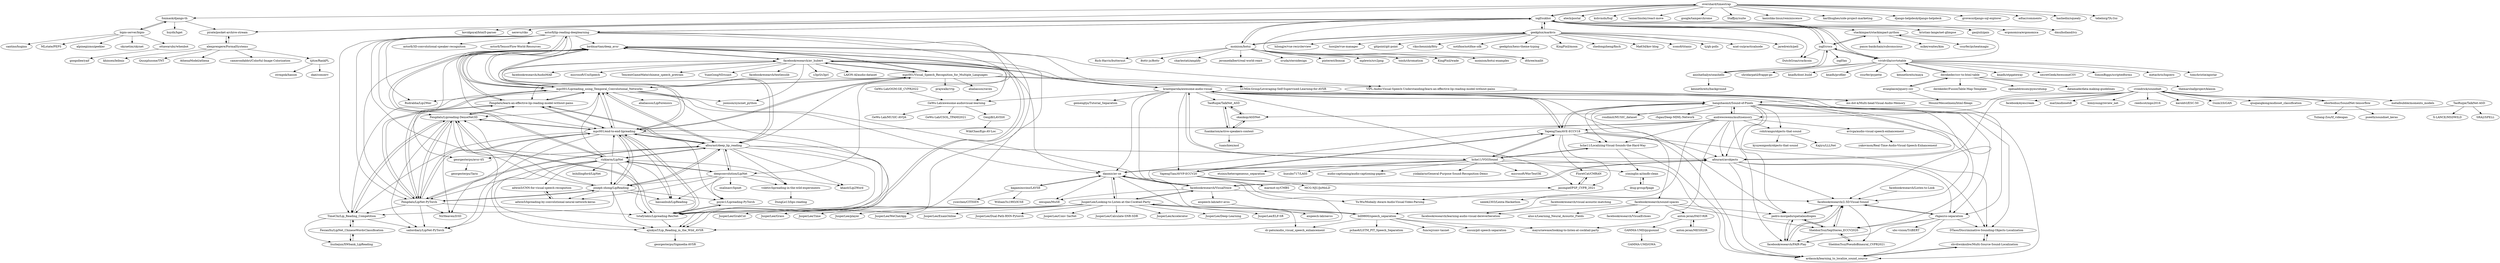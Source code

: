 digraph G {
"foxmask/django-th" -> "bipio-server/bipio"
"foxmask/django-th" -> "pirate/pocket-archive-stream"
"foxmask/django-th" -> "huydx/hget" ["e"=1]
"pedro-morgado/spatialaudiogen" -> "facebookresearch/2.5D-Visual-Sound"
"pedro-morgado/spatialaudiogen" -> "SheldonTsui/SepStereo_ECCV2020"
"pedro-morgado/spatialaudiogen" -> "facebookresearch/FAIR-Play"
"cvondrick/soundnet" -> "eborboihuc/SoundNet-tensorflow"
"cvondrick/soundnet" -> "reedscot/nips2016" ["e"=1]
"cvondrick/soundnet" -> "karoldvl/ESC-50" ["e"=1]
"cvondrick/soundnet" -> "hangzhaomit/Sound-of-Pixels"
"cvondrick/soundnet" -> "Guim3/IcGAN" ["e"=1]
"cvondrick/soundnet" -> "qiuqiangkong/audioset_classification" ["e"=1]
"cvondrick/soundnet" -> "andrewowens/multisensory"
"cvondrick/soundnet" -> "afourast/avobjects"
"cvondrick/soundnet" -> "metalbubble/moments_models" ["e"=1]
"cvondrick/soundnet" -> "facebook/eyescream" ["e"=1]
"cvondrick/soundnet" -> "marl/audiosetdl" ["e"=1]
"cvondrick/soundnet" -> "kimiyoung/review_net" ["e"=1]
"facebookresearch/av_hubert" -> "mpc001/Visual_Speech_Recognition_for_Multiple_Languages"
"facebookresearch/av_hubert" -> "lordmartian/deep_avsr"
"facebookresearch/av_hubert" -> "mpc001/Lipreading_using_Temporal_Convolutional_Networks"
"facebookresearch/av_hubert" -> "facebookresearch/AudioMAE" ["e"=1]
"facebookresearch/av_hubert" -> "microsoft/UniSpeech" ["e"=1]
"facebookresearch/av_hubert" -> "TencentGameMate/chinese_speech_pretrain" ["e"=1]
"facebookresearch/av_hubert" -> "LUMIA-Group/Leveraging-Self-Supervised-Learning-for-AVSR"
"facebookresearch/av_hubert" -> "YuanGongND/ssast" ["e"=1]
"facebookresearch/av_hubert" -> "facebookresearch/textlesslib" ["e"=1]
"facebookresearch/av_hubert" -> "krantiparida/awesome-audio-visual"
"facebookresearch/av_hubert" -> "danmic/av-se"
"facebookresearch/av_hubert" -> "s3prl/s3prl" ["e"=1]
"facebookresearch/av_hubert" -> "LAION-AI/audio-dataset" ["e"=1]
"facebookresearch/av_hubert" -> "GeWu-Lab/awesome-audiovisual-learning"
"facebookresearch/av_hubert" -> "joonson/syncnet_python" ["e"=1]
"rizkiarm/LipNet" -> "deepconvolution/LipNet"
"rizkiarm/LipNet" -> "astorfi/lip-reading-deeplearning"
"rizkiarm/LipNet" -> "mpc001/end-to-end-lipreading"
"rizkiarm/LipNet" -> "afourast/deep_lip_reading"
"rizkiarm/LipNet" -> "Fengdalu/LipNet-PyTorch"
"rizkiarm/LipNet" -> "bshillingford/LipNet"
"rizkiarm/LipNet" -> "sailordiary/LipNet-PyTorch"
"rizkiarm/LipNet" -> "tstafylakis/Lipreading-ResNet"
"rizkiarm/LipNet" -> "mpc001/Lipreading_using_Temporal_Convolutional_Networks"
"rizkiarm/LipNet" -> "joseph-zhong/LipReading"
"rizkiarm/LipNet" -> "hassanhub/LipReading"
"rizkiarm/LipNet" -> "Fengdalu/Lipreading-DenseNet3D"
"rizkiarm/LipNet" -> "ajinkyaT/Lip_Reading_in_the_Wild_AVSR"
"rizkiarm/LipNet" -> "voletiv/lipreading-in-the-wild-experiments"
"rizkiarm/LipNet" -> "adwin5/CNN-for-visual-speech-recognition"
"bipio-server/bipio" -> "alpinegizmo/geekier"
"bipio-server/bipio" -> "foxmask/django-th"
"bipio-server/bipio" -> "skynetim/skynet" ["e"=1]
"bipio-server/bipio" -> "ottawaruby/whenbot"
"bipio-server/bipio" -> "cantino/huginn" ["e"=1]
"bipio-server/bipio" -> "MLstate/PEPS" ["e"=1]
"geekplux/markvis" -> "moinism/botui"
"geekplux/markvis" -> "iogf/sukhoi"
"geekplux/markvis" -> "icons8/titanic" ["e"=1]
"geekplux/markvis" -> "tj/gh-polls"
"geekplux/markvis" -> "azat-co/practicalnode" ["e"=1]
"geekplux/markvis" -> "jaredreich/pell" ["e"=1]
"geekplux/markvis" -> "hilongjw/vue-recyclerview" ["e"=1]
"geekplux/markvis" -> "luosijie/vue-manager" ["e"=1]
"geekplux/markvis" -> "gitpoint/git-point" ["e"=1]
"geekplux/markvis" -> "rikschennink/fitty" ["e"=1]
"geekplux/markvis" -> "notifme/notifme-sdk" ["e"=1]
"geekplux/markvis" -> "geekplux/hexo-theme-typing" ["e"=1]
"geekplux/markvis" -> "KingPixil/moon" ["e"=1]
"geekplux/markvis" -> "zhedongzheng/finch" ["e"=1]
"geekplux/markvis" -> "Ma63d/kov-blog" ["e"=1]
"moinism/botui" -> "geekplux/markvis"
"moinism/botui" -> "iogf/sukhoi"
"moinism/botui" -> "moinism/botui-examples"
"moinism/botui" -> "Rich-Harris/butternut" ["e"=1]
"moinism/botui" -> "Bottr-js/Bottr" ["e"=1]
"moinism/botui" -> "dthree/mailit" ["e"=1]
"moinism/botui" -> "charlestati/amplify" ["e"=1]
"moinism/botui" -> "jeromedalbert/real-world-react" ["e"=1]
"moinism/botui" -> "sruda/steroidesign" ["e"=1]
"moinism/botui" -> "pinterest/bonsai" ["e"=1]
"moinism/botui" -> "mplewis/src2png" ["e"=1]
"moinism/botui" -> "toish/chromatism" ["e"=1]
"moinism/botui" -> "KingPixil/wade" ["e"=1]
"stackimpact/stackimpact-python" -> "iogf/crocs"
"stackimpact/stackimpact-python" -> "paxos-bankchain/subconscious"
"stackimpact/stackimpact-python" -> "mikeywaites/kim"
"stackimpact/stackimpact-python" -> "csurfer/pyheatmagic" ["e"=1]
"iogf/sukhoi" -> "astorfi/lip-reading-deeplearning"
"iogf/sukhoi" -> "iogf/crocs"
"iogf/sukhoi" -> "moinism/botui"
"iogf/sukhoi" -> "geekplux/markvis"
"iogf/sukhoi" -> "kristian-lange/net-glimpse"
"iogf/sukhoi" -> "DutchGraa/crackcoin" ["e"=1]
"iogf/sukhoi" -> "gaojiuli/gain" ["e"=1]
"iogf/sukhoi" -> "ergonomica/ergonomica" ["e"=1]
"iogf/sukhoi" -> "stackimpact/stackimpact-python"
"iogf/sukhoi" -> "dmulholland/ivy" ["e"=1]
"iogf/sukhoi" -> "vividvilla/csvtotable"
"iogf/sukhoi" -> "kovidgoyal/html5-parser" ["e"=1]
"iogf/sukhoi" -> "overshard/timestrap"
"iogf/sukhoi" -> "dthree/mailit" ["e"=1]
"iogf/sukhoi" -> "nerevu/riko" ["e"=1]
"alexprengere/FormalSystems" -> "tjitze/RankPL"
"alexprengere/FormalSystems" -> "khinsen/leibniz"
"alexprengere/FormalSystems" -> "Quuxplusone/TNT"
"alexprengere/FormalSystems" -> "pirate/pocket-archive-stream"
"alexprengere/FormalSystems" -> "AthenaModel/athena"
"alexprengere/FormalSystems" -> "cameronfabbri/Colorful-Image-Colorization" ["e"=1]
"vividvilla/csvtotable" -> "iogf/crocs"
"vividvilla/csvtotable" -> "derekeder/csv-to-html-table"
"vividvilla/csvtotable" -> "knadh/otpgateway" ["e"=1]
"vividvilla/csvtotable" -> "iogf/sukhoi"
"vividvilla/csvtotable" -> "secretGeek/AwesomeCSV" ["e"=1]
"vividvilla/csvtotable" -> "SimonBiggs/scriptedforms" ["e"=1]
"vividvilla/csvtotable" -> "metachris/logzero" ["e"=1]
"vividvilla/csvtotable" -> "anishathalye/seashells"
"vividvilla/csvtotable" -> "tomchristie/apistar" ["e"=1]
"vividvilla/csvtotable" -> "stackimpact/stackimpact-python"
"vividvilla/csvtotable" -> "shridarpatil/frappe-go" ["e"=1]
"vividvilla/csvtotable" -> "knadh/dont.build" ["e"=1]
"vividvilla/csvtotable" -> "knadh/profiler"
"vividvilla/csvtotable" -> "csurfer/pypette" ["e"=1]
"vividvilla/csvtotable" -> "kennethreitz/maya" ["e"=1]
"anishathalye/seashells" -> "iogf/crocs"
"anishathalye/seashells" -> "kennethreitz/background" ["e"=1]
"astorfi/lip-reading-deeplearning" -> "iogf/sukhoi"
"astorfi/lip-reading-deeplearning" -> "rizkiarm/LipNet"
"astorfi/lip-reading-deeplearning" -> "afourast/deep_lip_reading"
"astorfi/lip-reading-deeplearning" -> "mpc001/end-to-end-lipreading"
"astorfi/lip-reading-deeplearning" -> "mpc001/Lipreading_using_Temporal_Convolutional_Networks"
"astorfi/lip-reading-deeplearning" -> "joseph-zhong/LipReading"
"astorfi/lip-reading-deeplearning" -> "Fengdalu/Lipreading-DenseNet3D"
"astorfi/lip-reading-deeplearning" -> "astorfi/3D-convolutional-speaker-recognition" ["e"=1]
"astorfi/lip-reading-deeplearning" -> "Fengdalu/LipNet-PyTorch"
"astorfi/lip-reading-deeplearning" -> "deepconvolution/LipNet"
"astorfi/lip-reading-deeplearning" -> "tstafylakis/Lipreading-ResNet"
"astorfi/lip-reading-deeplearning" -> "TimeChi/Lip_Reading_Competition"
"astorfi/lip-reading-deeplearning" -> "lordmartian/deep_avsr"
"astorfi/lip-reading-deeplearning" -> "Rudrabha/Lip2Wav" ["e"=1]
"astorfi/lip-reading-deeplearning" -> "astorfi/TensorFlow-World-Resources" ["e"=1]
"hangzhaomit/Sound-of-Pixels" -> "roudimit/MUSIC_dataset"
"hangzhaomit/Sound-of-Pixels" -> "rhgao/co-separation"
"hangzhaomit/Sound-of-Pixels" -> "andrewowens/multisensory"
"hangzhaomit/Sound-of-Pixels" -> "YapengTian/AVE-ECCV18"
"hangzhaomit/Sound-of-Pixels" -> "rohitrango/objects-that-sound"
"hangzhaomit/Sound-of-Pixels" -> "afourast/avobjects"
"hangzhaomit/Sound-of-Pixels" -> "krantiparida/awesome-audio-visual"
"hangzhaomit/Sound-of-Pixels" -> "facebookresearch/2.5D-Visual-Sound"
"hangzhaomit/Sound-of-Pixels" -> "pedro-morgado/spatialaudiogen"
"hangzhaomit/Sound-of-Pixels" -> "SheldonTsui/SepStereo_ECCV2020"
"hangzhaomit/Sound-of-Pixels" -> "rhgao/Deep-MIML-Network"
"hangzhaomit/Sound-of-Pixels" -> "DTaoo/Discriminative-Sounding-Objects-Localization"
"hangzhaomit/Sound-of-Pixels" -> "facebookresearch/sound-spaces"
"hangzhaomit/Sound-of-Pixels" -> "ardasnck/learning_to_localize_sound_source"
"hangzhaomit/Sound-of-Pixels" -> "hche11/Localizing-Visual-Sounds-the-Hard-Way"
"overshard/timestrap" -> "atech/postal" ["e"=1]
"overshard/timestrap" -> "kshvmdn/fsql" ["e"=1]
"overshard/timestrap" -> "iogf/sukhoi"
"overshard/timestrap" -> "pirate/pocket-archive-stream"
"overshard/timestrap" -> "tannerlinsley/react-move" ["e"=1]
"overshard/timestrap" -> "google/tamperchrome" ["e"=1]
"overshard/timestrap" -> "Staffjoy/suite" ["e"=1]
"overshard/timestrap" -> "kanishka-linux/reminiscence" ["e"=1]
"overshard/timestrap" -> "karllhughes/side-project-marketing" ["e"=1]
"overshard/timestrap" -> "django-helpdesk/django-helpdesk" ["e"=1]
"overshard/timestrap" -> "groveco/django-sql-explorer" ["e"=1]
"overshard/timestrap" -> "foxmask/django-th"
"overshard/timestrap" -> "adtac/commento" ["e"=1]
"overshard/timestrap" -> "hashedin/squealy" ["e"=1]
"overshard/timestrap" -> "tebelorg/TA.Gui" ["e"=1]
"krantiparida/awesome-audio-visual" -> "YapengTian/AVE-ECCV18"
"krantiparida/awesome-audio-visual" -> "afourast/avobjects"
"krantiparida/awesome-audio-visual" -> "danmic/av-se"
"krantiparida/awesome-audio-visual" -> "hche11/VGGSound"
"krantiparida/awesome-audio-visual" -> "GeWu-Lab/awesome-audiovisual-learning"
"krantiparida/awesome-audio-visual" -> "YapengTian/AVVP-ECCV20"
"krantiparida/awesome-audio-visual" -> "facebookresearch/2.5D-Visual-Sound"
"krantiparida/awesome-audio-visual" -> "hangzhaomit/Sound-of-Pixels"
"krantiparida/awesome-audio-visual" -> "pedro-morgado/spatialaudiogen"
"krantiparida/awesome-audio-visual" -> "rhgao/co-separation"
"krantiparida/awesome-audio-visual" -> "facebookresearch/av_hubert"
"krantiparida/awesome-audio-visual" -> "gemengtju/Tutorial_Separation" ["e"=1]
"krantiparida/awesome-audio-visual" -> "jasongief/PSP_CVPR_2021"
"krantiparida/awesome-audio-visual" -> "facebookresearch/VisualVoice"
"krantiparida/awesome-audio-visual" -> "TaoRuijie/TalkNet_ASD"
"facebookresearch/Listen-to-Look" -> "facebookresearch/2.5D-Visual-Sound"
"rohitrango/objects-that-sound" -> "kyuyeonpooh/objects-that-sound"
"rohitrango/objects-that-sound" -> "Kajiyu/LLLNet"
"Fengdalu/LipNet-PyTorch" -> "Fengdalu/Lipreading-DenseNet3D"
"Fengdalu/LipNet-PyTorch" -> "sailordiary/LipNet-PyTorch"
"Fengdalu/LipNet-PyTorch" -> "Fengdalu/learn-an-effective-lip-reading-model-without-pains"
"Fengdalu/LipNet-PyTorch" -> "mpc001/end-to-end-lipreading"
"Fengdalu/LipNet-PyTorch" -> "TimeChi/Lip_Reading_Competition"
"Fengdalu/LipNet-PyTorch" -> "joseph-zhong/LipReading"
"Fengdalu/LipNet-PyTorch" -> "tstafylakis/Lipreading-ResNet"
"Fengdalu/LipNet-PyTorch" -> "afourast/deep_lip_reading"
"Fengdalu/LipNet-PyTorch" -> "mpc001/Lipreading_using_Temporal_Convolutional_Networks"
"Fengdalu/LipNet-PyTorch" -> "NirHeaven/D3D"
"Fengdalu/LipNet-PyTorch" -> "lordmartian/deep_avsr"
"TimeChi/Lip_Reading_Competition" -> "liuzhejun/XWbank_LipReading"
"TimeChi/Lip_Reading_Competition" -> "FesianXu/LipNet_ChineseWordsClassification"
"TimeChi/Lip_Reading_Competition" -> "Fengdalu/Lipreading-DenseNet3D"
"TimeChi/Lip_Reading_Competition" -> "sailordiary/LipNet-PyTorch"
"georgesterpu/avsr-tf1" -> "georgesterpu/Taris"
"lordmartian/deep_avsr" -> "georgesterpu/avsr-tf1"
"lordmartian/deep_avsr" -> "afourast/deep_lip_reading"
"lordmartian/deep_avsr" -> "mpc001/end-to-end-lipreading"
"lordmartian/deep_avsr" -> "mpc001/Lipreading_using_Temporal_Convolutional_Networks"
"lordmartian/deep_avsr" -> "Fengdalu/learn-an-effective-lip-reading-model-without-pains"
"lordmartian/deep_avsr" -> "mpc001/Visual_Speech_Recognition_for_Multiple_Languages"
"lordmartian/deep_avsr" -> "LUMIA-Group/Leveraging-Self-Supervised-Learning-for-AVSR"
"lordmartian/deep_avsr" -> "facebookresearch/av_hubert"
"lordmartian/deep_avsr" -> "tstafylakis/Lipreading-ResNet"
"lordmartian/deep_avsr" -> "VIPL-Audio-Visual-Speech-Understanding/learn-an-effective-lip-reading-model-without-pains"
"lordmartian/deep_avsr" -> "ajinkyaT/Lip_Reading_in_the_Wild_AVSR"
"mpc001/Lipreading_using_Temporal_Convolutional_Networks" -> "mpc001/Visual_Speech_Recognition_for_Multiple_Languages"
"mpc001/Lipreading_using_Temporal_Convolutional_Networks" -> "mpc001/end-to-end-lipreading"
"mpc001/Lipreading_using_Temporal_Convolutional_Networks" -> "lordmartian/deep_avsr"
"mpc001/Lipreading_using_Temporal_Convolutional_Networks" -> "Fengdalu/learn-an-effective-lip-reading-model-without-pains"
"mpc001/Lipreading_using_Temporal_Convolutional_Networks" -> "afourast/deep_lip_reading"
"mpc001/Lipreading_using_Temporal_Convolutional_Networks" -> "facebookresearch/av_hubert"
"mpc001/Lipreading_using_Temporal_Convolutional_Networks" -> "facebookresearch/VisualVoice"
"mpc001/Lipreading_using_Temporal_Convolutional_Networks" -> "tstafylakis/Lipreading-ResNet"
"mpc001/Lipreading_using_Temporal_Convolutional_Networks" -> "joonson/syncnet_python" ["e"=1]
"mpc001/Lipreading_using_Temporal_Convolutional_Networks" -> "ahaliassos/LipForensics" ["e"=1]
"mpc001/Lipreading_using_Temporal_Convolutional_Networks" -> "Fengdalu/LipNet-PyTorch"
"mpc001/Lipreading_using_Temporal_Convolutional_Networks" -> "Fengdalu/Lipreading-DenseNet3D"
"mpc001/Lipreading_using_Temporal_Convolutional_Networks" -> "Rudrabha/Lip2Wav" ["e"=1]
"mpc001/Lipreading_using_Temporal_Convolutional_Networks" -> "danmic/av-se"
"mpc001/Lipreading_using_Temporal_Convolutional_Networks" -> "TimeChi/Lip_Reading_Competition"
"evanplaice/jquery-csv" -> "MounirMesselmeni/html-fileapi"
"evanplaice/jquery-csv" -> "derekeder/csv-to-html-table"
"tstafylakis/Lipreading-ResNet" -> "mpc001/end-to-end-lipreading"
"tstafylakis/Lipreading-ResNet" -> "psyec1/Lipreading-PyTorch"
"tstafylakis/Lipreading-ResNet" -> "Fengdalu/Lipreading-DenseNet3D"
"tstafylakis/Lipreading-ResNet" -> "ajinkyaT/Lip_Reading_in_the_Wild_AVSR"
"tstafylakis/Lipreading-ResNet" -> "lordmartian/deep_avsr"
"TaoRuijie/TalkNet-ASD" -> "SRA2/SPELL"
"TaoRuijie/TalkNet-ASD" -> "okankop/ASDNet"
"TaoRuijie/TalkNet-ASD" -> "X-LANCE/MSDWILD"
"andrewowens/multisensory" -> "avivga/audio-visual-speech-enhancement"
"andrewowens/multisensory" -> "afourast/avobjects"
"andrewowens/multisensory" -> "hangzhaomit/Sound-of-Pixels"
"andrewowens/multisensory" -> "rohitrango/objects-that-sound"
"andrewowens/multisensory" -> "YapengTian/AVE-ECCV18"
"andrewowens/multisensory" -> "hche11/Localizing-Visual-Sounds-the-Hard-Way"
"andrewowens/multisensory" -> "bill9800/speech_separation"
"andrewowens/multisensory" -> "ajinkyaT/Lip_Reading_in_the_Wild_AVSR"
"andrewowens/multisensory" -> "facebookresearch/FAIR-Play"
"andrewowens/multisensory" -> "mpc001/end-to-end-lipreading"
"andrewowens/multisensory" -> "mayurnewase/looking-to-listen-at-cocktail-party"
"rhgao/co-separation" -> "facebookresearch/2.5D-Visual-Sound"
"rhgao/co-separation" -> "ubc-vision/TriBERT"
"rhgao/co-separation" -> "facebookresearch/FAIR-Play"
"rhgao/co-separation" -> "DTaoo/Discriminative-Sounding-Objects-Localization"
"rhgao/co-separation" -> "ardasnck/learning_to_localize_sound_source"
"rhgao/co-separation" -> "SheldonTsui/SepStereo_ECCV2020"
"derekeder/csv-to-html-table" -> "vividvilla/csvtotable"
"derekeder/csv-to-html-table" -> "derekeder/FusionTable-Map-Template" ["e"=1]
"derekeder/csv-to-html-table" -> "openaddresses/pyesridump" ["e"=1]
"derekeder/csv-to-html-table" -> "evanplaice/jquery-csv"
"derekeder/csv-to-html-table" -> "datamade/data-making-guidelines" ["e"=1]
"derekeder/csv-to-html-table" -> "themarshallproject/klaxon" ["e"=1]
"mpc001/Visual_Speech_Recognition_for_Multiple_Languages" -> "mpc001/Lipreading_using_Temporal_Convolutional_Networks"
"mpc001/Visual_Speech_Recognition_for_Multiple_Languages" -> "LUMIA-Group/Leveraging-Self-Supervised-Learning-for-AVSR"
"mpc001/Visual_Speech_Recognition_for_Multiple_Languages" -> "prajwalkr/vtp"
"mpc001/Visual_Speech_Recognition_for_Multiple_Languages" -> "lordmartian/deep_avsr"
"mpc001/Visual_Speech_Recognition_for_Multiple_Languages" -> "facebookresearch/av_hubert"
"mpc001/Visual_Speech_Recognition_for_Multiple_Languages" -> "VIPL-Audio-Visual-Speech-Understanding/learn-an-effective-lip-reading-model-without-pains"
"mpc001/Visual_Speech_Recognition_for_Multiple_Languages" -> "mpc001/end-to-end-lipreading"
"mpc001/Visual_Speech_Recognition_for_Multiple_Languages" -> "ahaliassos/raven"
"mpc001/Visual_Speech_Recognition_for_Multiple_Languages" -> "Fengdalu/learn-an-effective-lip-reading-model-without-pains"
"hche11/Localizing-Visual-Sounds-the-Hard-Way" -> "yiminglin-ai/imdb-clean"
"hche11/Localizing-Visual-Sounds-the-Hard-Way" -> "ardasnck/learning_to_localize_sound_source"
"hche11/Localizing-Visual-Sounds-the-Hard-Way" -> "hche11/VGGSound"
"facebookresearch/sound-spaces" -> "facebookresearch/VisualEchoes"
"facebookresearch/sound-spaces" -> "aluo-x/Learning_Neural_Acoustic_Fields"
"facebookresearch/sound-spaces" -> "pedro-morgado/spatialaudiogen"
"facebookresearch/sound-spaces" -> "SheldonTsui/SepStereo_ECCV2020"
"facebookresearch/sound-spaces" -> "facebookresearch/learning-audio-visual-dereverberation"
"facebookresearch/sound-spaces" -> "anton-jeran/FAST-RIR"
"avivga/audio-visual-speech-enhancement" -> "yakovmon/Real-Time-Audio-Visual-Speech-Enhancement"
"anton-jeran/FAST-RIR" -> "anton-jeran/MESH2IR"
"anton-jeran/FAST-RIR" -> "GAMMA-UMD/pygsound"
"FesianXu/LipNet_ChineseWordsClassification" -> "liuzhejun/XWbank_LipReading"
"FesianXu/LipNet_ChineseWordsClassification" -> "TimeChi/Lip_Reading_Competition"
"liuzhejun/XWbank_LipReading" -> "FesianXu/LipNet_ChineseWordsClassification"
"facebookresearch/VisualVoice" -> "danmic/av-se"
"facebookresearch/VisualVoice" -> "afourast/avobjects"
"facebookresearch/VisualVoice" -> "facebookresearch/2.5D-Visual-Sound"
"facebookresearch/VisualVoice" -> "aispeech-lab/advr-avss"
"facebookresearch/VisualVoice" -> "zexupan/MuSE"
"facebookresearch/VisualVoice" -> "JusperLee/Looking-to-Listen-at-the-Cocktail-Party"
"JusperLee/Looking-to-Listen-at-the-Cocktail-Party" -> "bill9800/speech_separation"
"JusperLee/Looking-to-Listen-at-the-Cocktail-Party" -> "danmic/av-se"
"JusperLee/Looking-to-Listen-at-the-Cocktail-Party" -> "JusperLee/ExamOnline"
"JusperLee/Looking-to-Listen-at-the-Cocktail-Party" -> "JusperLee/Dual-Path-RNN-Pytorch" ["e"=1]
"JusperLee/Looking-to-Listen-at-the-Cocktail-Party" -> "facebookresearch/VisualVoice"
"JusperLee/Looking-to-Listen-at-the-Cocktail-Party" -> "JusperLee/Conv-TasNet" ["e"=1]
"JusperLee/Looking-to-Listen-at-the-Cocktail-Party" -> "JusperLee/Calculate-SNR-SDR" ["e"=1]
"JusperLee/Looking-to-Listen-at-the-Cocktail-Party" -> "JusperLee/Accelerator"
"JusperLee/Looking-to-Listen-at-the-Cocktail-Party" -> "JusperLee/Deep-Learning"
"JusperLee/Looking-to-Listen-at-the-Cocktail-Party" -> "JusperLee/ELF-SR"
"JusperLee/Looking-to-Listen-at-the-Cocktail-Party" -> "JusperLee/GrabCut"
"JusperLee/Looking-to-Listen-at-the-Cocktail-Party" -> "JusperLee/Grass"
"JusperLee/Looking-to-Listen-at-the-Cocktail-Party" -> "JusperLee/Time"
"JusperLee/Looking-to-Listen-at-the-Cocktail-Party" -> "JusperLee/player"
"JusperLee/Looking-to-Listen-at-the-Cocktail-Party" -> "JusperLee/WeChatApp"
"Fengdalu/Lipreading-DenseNet3D" -> "NirHeaven/D3D"
"Fengdalu/Lipreading-DenseNet3D" -> "mpc001/end-to-end-lipreading"
"Fengdalu/Lipreading-DenseNet3D" -> "Fengdalu/LipNet-PyTorch"
"Fengdalu/Lipreading-DenseNet3D" -> "Fengdalu/learn-an-effective-lip-reading-model-without-pains"
"Fengdalu/Lipreading-DenseNet3D" -> "tstafylakis/Lipreading-ResNet"
"Fengdalu/Lipreading-DenseNet3D" -> "ajinkyaT/Lip_Reading_in_the_Wild_AVSR"
"Fengdalu/Lipreading-DenseNet3D" -> "TimeChi/Lip_Reading_Competition"
"Fengdalu/Lipreading-DenseNet3D" -> "sailordiary/LipNet-PyTorch"
"afourast/avobjects" -> "ardasnck/learning_to_localize_sound_source"
"afourast/avobjects" -> "facebookresearch/VisualVoice"
"afourast/avobjects" -> "rhgao/co-separation"
"afourast/avobjects" -> "DTaoo/Discriminative-Sounding-Objects-Localization"
"afourast/avobjects" -> "facebookresearch/2.5D-Visual-Sound"
"afourast/avobjects" -> "danmic/av-se"
"DTaoo/Discriminative-Sounding-Objects-Localization" -> "shvdiwnkozbw/Multi-Source-Sound-Localization"
"adwin5/CNN-for-visual-speech-recognition" -> "adwin5/lipreading-by-convolutional-neural-network-keras"
"voletiv/lipreading-in-the-wild-experiments" -> "DungLe13/lips-reading"
"GeWu-Lab/OGM-GE_CVPR2022" -> "GeWu-Lab/awesome-audiovisual-learning"
"deepconvolution/LipNet" -> "hassanhub/LipReading"
"deepconvolution/LipNet" -> "rizkiarm/LipNet"
"deepconvolution/LipNet" -> "khazit/Lip2Word"
"deepconvolution/LipNet" -> "joseph-zhong/LipReading"
"deepconvolution/LipNet" -> "adwin5/lipreading-by-convolutional-neural-network-keras"
"deepconvolution/LipNet" -> "afourast/deep_lip_reading"
"deepconvolution/LipNet" -> "psyec1/Lipreading-PyTorch"
"deepconvolution/LipNet" -> "voletiv/lipreading-in-the-wild-experiments"
"deepconvolution/LipNet" -> "osalinasv/lipnet"
"danmic/av-se" -> "facebookresearch/VisualVoice"
"danmic/av-se" -> "kagaminccino/LAVSE"
"danmic/av-se" -> "JusperLee/Looking-to-Listen-at-the-Cocktail-Party"
"danmic/av-se" -> "zexupan/MuSE"
"danmic/av-se" -> "dr-pato/audio_visual_speech_enhancement"
"danmic/av-se" -> "afourast/avobjects"
"mpc001/end-to-end-lipreading" -> "tstafylakis/Lipreading-ResNet"
"mpc001/end-to-end-lipreading" -> "mpc001/Lipreading_using_Temporal_Convolutional_Networks"
"mpc001/end-to-end-lipreading" -> "Fengdalu/Lipreading-DenseNet3D"
"mpc001/end-to-end-lipreading" -> "lordmartian/deep_avsr"
"mpc001/end-to-end-lipreading" -> "psyec1/Lipreading-PyTorch"
"mpc001/end-to-end-lipreading" -> "sailordiary/LipNet-PyTorch"
"mpc001/end-to-end-lipreading" -> "afourast/deep_lip_reading"
"mpc001/end-to-end-lipreading" -> "mpc001/Visual_Speech_Recognition_for_Multiple_Languages"
"mpc001/end-to-end-lipreading" -> "NirHeaven/D3D"
"mpc001/end-to-end-lipreading" -> "Fengdalu/learn-an-effective-lip-reading-model-without-pains"
"mpc001/end-to-end-lipreading" -> "Fengdalu/LipNet-PyTorch"
"mpc001/end-to-end-lipreading" -> "hassanhub/LipReading"
"mpc001/end-to-end-lipreading" -> "ajinkyaT/Lip_Reading_in_the_Wild_AVSR"
"mpc001/end-to-end-lipreading" -> "joseph-zhong/LipReading"
"mpc001/end-to-end-lipreading" -> "TimeChi/Lip_Reading_Competition"
"GAMMA-UMD/pygsound" -> "GAMMA-UMD/GWA"
"hche11/VGGSound" -> "hche11/Localizing-Visual-Sounds-the-Hard-Way"
"hche11/VGGSound" -> "YapengTian/AVE-ECCV18"
"hche11/VGGSound" -> "YapengTian/AVVP-ECCV20"
"hche11/VGGSound" -> "yiminglin-ai/imdb-clean"
"hche11/VGGSound" -> "liuxubo717/LASS" ["e"=1]
"hche11/VGGSound" -> "krantiparida/awesome-audio-visual"
"hche11/VGGSound" -> "audio-captioning/audio-captioning-papers" ["e"=1]
"hche11/VGGSound" -> "yinkalario/General-Purpose-Sound-Recognition-Demo" ["e"=1]
"hche11/VGGSound" -> "ardasnck/learning_to_localize_sound_source"
"hche11/VGGSound" -> "microsoft/WavText5K" ["e"=1]
"hche11/VGGSound" -> "etzinis/heterogeneous_separation"
"yiminglin-ai/imdb-clean" -> "ibug-group/fpage"
"pirate/pocket-archive-stream" -> "alexprengere/FormalSystems"
"adwin5/lipreading-by-convolutional-neural-network-keras" -> "adwin5/CNN-for-visual-speech-recognition"
"eborboihuc/SoundNet-tensorflow" -> "cvondrick/soundnet"
"eborboihuc/SoundNet-tensorflow" -> "pseeth/soundnet_keras"
"eborboihuc/SoundNet-tensorflow" -> "Yuliang-Zou/tf_videogan"
"kagaminccino/LAVSE" -> "danmic/av-se"
"kagaminccino/LAVSE" -> "yuwchen/CITISEN"
"kagaminccino/LAVSE" -> "WilliamYu1993/ICSE" ["e"=1]
"psyec1/Lipreading-PyTorch" -> "tstafylakis/Lipreading-ResNet"
"GeWu-Lab/awesome-audiovisual-learning" -> "GeWu-Lab/CSOL_TPAMI2021"
"GeWu-Lab/awesome-audiovisual-learning" -> "GeWu-Lab/MUSIC-AVQA"
"GeWu-Lab/awesome-audiovisual-learning" -> "GenjiB/LAVISH"
"GenjiB/LAVISH" -> "WikiChao/Ego-AV-Loc"
"LUMIA-Group/Leveraging-Self-Supervised-Learning-for-AVSR" -> "ms-dot-k/Multi-head-Visual-Audio-Memory"
"afourast/deep_lip_reading" -> "lordmartian/deep_avsr"
"afourast/deep_lip_reading" -> "mpc001/Lipreading_using_Temporal_Convolutional_Networks"
"afourast/deep_lip_reading" -> "joseph-zhong/LipReading"
"afourast/deep_lip_reading" -> "mpc001/end-to-end-lipreading"
"afourast/deep_lip_reading" -> "Fengdalu/learn-an-effective-lip-reading-model-without-pains"
"afourast/deep_lip_reading" -> "tstafylakis/Lipreading-ResNet"
"afourast/deep_lip_reading" -> "ajinkyaT/Lip_Reading_in_the_Wild_AVSR"
"afourast/deep_lip_reading" -> "afourast/avobjects"
"afourast/deep_lip_reading" -> "Fengdalu/LipNet-PyTorch"
"afourast/deep_lip_reading" -> "khazit/Lip2Word"
"afourast/deep_lip_reading" -> "voletiv/lipreading-in-the-wild-experiments"
"afourast/deep_lip_reading" -> "deepconvolution/LipNet"
"afourast/deep_lip_reading" -> "georgesterpu/avsr-tf1"
"afourast/deep_lip_reading" -> "rizkiarm/LipNet"
"joseph-zhong/LipReading" -> "adwin5/lipreading-by-convolutional-neural-network-keras"
"joseph-zhong/LipReading" -> "afourast/deep_lip_reading"
"joseph-zhong/LipReading" -> "hassanhub/LipReading"
"joseph-zhong/LipReading" -> "TimeChi/Lip_Reading_Competition"
"joseph-zhong/LipReading" -> "psyec1/Lipreading-PyTorch"
"joseph-zhong/LipReading" -> "Fengdalu/Lipreading-DenseNet3D"
"joseph-zhong/LipReading" -> "Fengdalu/LipNet-PyTorch"
"joseph-zhong/LipReading" -> "ajinkyaT/Lip_Reading_in_the_Wild_AVSR"
"joseph-zhong/LipReading" -> "mpc001/end-to-end-lipreading"
"anton-jeran/MESH2IR" -> "anton-jeran/FAST-RIR"
"SheldonTsui/PseudoBinaural_CVPR2021" -> "SheldonTsui/SepStereo_ECCV2020"
"fuankarion/active-speakers-context" -> "okankop/ASDNet"
"fuankarion/active-speakers-context" -> "tuanchien/asd"
"fuankarion/active-speakers-context" -> "TaoRuijie/TalkNet_ASD"
"VIPL-Audio-Visual-Speech-Understanding/learn-an-effective-lip-reading-model-without-pains" -> "ms-dot-k/Multi-head-Visual-Audio-Memory"
"facebookresearch/visual-acoustic-matching" -> "facebookresearch/learning-audio-visual-dereverberation"
"ajinkyaT/Lip_Reading_in_the_Wild_AVSR" -> "georgesterpu/Sigmedia-AVSR"
"facebookresearch/FAIR-Play" -> "facebookresearch/2.5D-Visual-Sound"
"facebookresearch/FAIR-Play" -> "pedro-morgado/spatialaudiogen"
"okankop/ASDNet" -> "fuankarion/active-speakers-context"
"okankop/ASDNet" -> "TaoRuijie/TalkNet_ASD"
"FloretCat/CMRAN" -> "jasongief/PSP_CVPR_2021"
"YapengTian/AVVP-ECCV20" -> "Yu-Wu/Modaily-Aware-Audio-Visual-Video-Parsing"
"YapengTian/AVVP-ECCV20" -> "jasongief/PSP_CVPR_2021"
"YapengTian/AVVP-ECCV20" -> "marmot-xy/CMBS"
"YapengTian/AVVP-ECCV20" -> "MCG-NJU/JoMoLD"
"YapengTian/AVVP-ECCV20" -> "YapengTian/AVE-ECCV18"
"shvdiwnkozbw/Multi-Source-Sound-Localization" -> "DTaoo/Discriminative-Sounding-Objects-Localization"
"shvdiwnkozbw/Multi-Source-Sound-Localization" -> "ardasnck/learning_to_localize_sound_source"
"YapengTian/AVE-ECCV18" -> "YapengTian/AVVP-ECCV20"
"YapengTian/AVE-ECCV18" -> "jasongief/PSP_CVPR_2021"
"YapengTian/AVE-ECCV18" -> "FloretCat/CMRAN"
"YapengTian/AVE-ECCV18" -> "krantiparida/awesome-audio-visual"
"YapengTian/AVE-ECCV18" -> "ardasnck/learning_to_localize_sound_source"
"YapengTian/AVE-ECCV18" -> "hche11/VGGSound"
"YapengTian/AVE-ECCV18" -> "hche11/Localizing-Visual-Sounds-the-Hard-Way"
"YapengTian/AVE-ECCV18" -> "DTaoo/Discriminative-Sounding-Objects-Localization"
"YapengTian/AVE-ECCV18" -> "hangzhaomit/Sound-of-Pixels"
"YapengTian/AVE-ECCV18" -> "afourast/avobjects"
"jasongief/PSP_CVPR_2021" -> "FloretCat/CMRAN"
"jasongief/PSP_CVPR_2021" -> "Yu-Wu/Modaily-Aware-Audio-Visual-Video-Parsing"
"bill9800/speech_separation" -> "JusperLee/Looking-to-Listen-at-the-Cocktail-Party"
"bill9800/speech_separation" -> "mayurnewase/looking-to-listen-at-cocktail-party"
"bill9800/speech_separation" -> "pchao6/LSTM_PIT_Speech_Separation" ["e"=1]
"bill9800/speech_separation" -> "dr-pato/audio_visual_speech_enhancement"
"bill9800/speech_separation" -> "funcwj/conv-tasnet" ["e"=1]
"bill9800/speech_separation" -> "danmic/av-se"
"bill9800/speech_separation" -> "snsun/pit-speech-separation" ["e"=1]
"ardasnck/learning_to_localize_sound_source" -> "shvdiwnkozbw/Multi-Source-Sound-Localization"
"iogf/crocs" -> "stackimpact/stackimpact-python"
"iogf/crocs" -> "iogf/sukhoi"
"iogf/crocs" -> "DutchGraa/crackcoin" ["e"=1]
"iogf/crocs" -> "anishathalye/seashells"
"iogf/crocs" -> "vividvilla/csvtotable"
"iogf/crocs" -> "iogf/lax"
"SheldonTsui/SepStereo_ECCV2020" -> "SheldonTsui/PseudoBinaural_CVPR2021"
"SheldonTsui/SepStereo_ECCV2020" -> "facebookresearch/2.5D-Visual-Sound"
"SheldonTsui/SepStereo_ECCV2020" -> "pedro-morgado/spatialaudiogen"
"SheldonTsui/SepStereo_ECCV2020" -> "facebookresearch/FAIR-Play"
"Fengdalu/learn-an-effective-lip-reading-model-without-pains" -> "mpc001/Lipreading_using_Temporal_Convolutional_Networks"
"Fengdalu/learn-an-effective-lip-reading-model-without-pains" -> "lordmartian/deep_avsr"
"Fengdalu/learn-an-effective-lip-reading-model-without-pains" -> "Fengdalu/Lipreading-DenseNet3D"
"Fengdalu/learn-an-effective-lip-reading-model-without-pains" -> "Fengdalu/LipNet-PyTorch"
"Fengdalu/learn-an-effective-lip-reading-model-without-pains" -> "afourast/deep_lip_reading"
"Fengdalu/learn-an-effective-lip-reading-model-without-pains" -> "mpc001/end-to-end-lipreading"
"TaoRuijie/TalkNet_ASD" -> "okankop/ASDNet"
"TaoRuijie/TalkNet_ASD" -> "fuankarion/active-speakers-context"
"ottawaruby/whenbot" -> "googollee/yaif"
"ibug-group/fpage" -> "yiminglin-ai/imdb-clean"
"ibug-group/fpage" -> "neeek2303/Lenta-Hackathon" ["e"=1]
"facebookresearch/2.5D-Visual-Sound" -> "facebookresearch/FAIR-Play"
"facebookresearch/2.5D-Visual-Sound" -> "pedro-morgado/spatialaudiogen"
"facebookresearch/2.5D-Visual-Sound" -> "SheldonTsui/SepStereo_ECCV2020"
"facebookresearch/2.5D-Visual-Sound" -> "rhgao/co-separation"
"facebookresearch/2.5D-Visual-Sound" -> "SheldonTsui/PseudoBinaural_CVPR2021"
"tjitze/RankPL" -> "strmpnk/hansei" ["e"=1]
"tjitze/RankPL" -> "zkat/conserv"
"aispeech-lab/advr-avss" -> "aispeech-lab/oavss"
"foxmask/django-th" ["l"="26.127,-20.361"]
"bipio-server/bipio" ["l"="26.134,-20.312"]
"pirate/pocket-archive-stream" ["l"="26.078,-20.382"]
"huydx/hget" ["l"="-13.394,1.925"]
"pedro-morgado/spatialaudiogen" ["l"="26.519,-20.717"]
"facebookresearch/2.5D-Visual-Sound" ["l"="26.498,-20.702"]
"SheldonTsui/SepStereo_ECCV2020" ["l"="26.504,-20.723"]
"facebookresearch/FAIR-Play" ["l"="26.51,-20.703"]
"cvondrick/soundnet" ["l"="26.484,-20.625"]
"eborboihuc/SoundNet-tensorflow" ["l"="26.476,-20.581"]
"reedscot/nips2016" ["l"="33.662,32.527"]
"karoldvl/ESC-50" ["l"="1.401,39.195"]
"hangzhaomit/Sound-of-Pixels" ["l"="26.519,-20.687"]
"Guim3/IcGAN" ["l"="33.594,32.622"]
"qiuqiangkong/audioset_classification" ["l"="1.454,39.185"]
"andrewowens/multisensory" ["l"="26.506,-20.648"]
"afourast/avobjects" ["l"="26.487,-20.653"]
"metalbubble/moments_models" ["l"="32.467,34.835"]
"facebook/eyescream" ["l"="33.666,32.473"]
"marl/audiosetdl" ["l"="1.436,39.162"]
"kimiyoung/review_net" ["l"="31.405,34.585"]
"facebookresearch/av_hubert" ["l"="26.455,-20.62"]
"mpc001/Visual_Speech_Recognition_for_Multiple_Languages" ["l"="26.428,-20.611"]
"lordmartian/deep_avsr" ["l"="26.407,-20.618"]
"mpc001/Lipreading_using_Temporal_Convolutional_Networks" ["l"="26.416,-20.6"]
"facebookresearch/AudioMAE" ["l"="0.19,39.907"]
"microsoft/UniSpeech" ["l"="0.374,39.855"]
"TencentGameMate/chinese_speech_pretrain" ["l"="0.399,39.928"]
"LUMIA-Group/Leveraging-Self-Supervised-Learning-for-AVSR" ["l"="26.432,-20.636"]
"YuanGongND/ssast" ["l"="0.186,39.854"]
"facebookresearch/textlesslib" ["l"="0.281,39.992"]
"krantiparida/awesome-audio-visual" ["l"="26.507,-20.667"]
"danmic/av-se" ["l"="26.504,-20.61"]
"s3prl/s3prl" ["l"="0.402,39.901"]
"LAION-AI/audio-dataset" ["l"="0.161,39.942"]
"GeWu-Lab/awesome-audiovisual-learning" ["l"="26.502,-20.575"]
"joonson/syncnet_python" ["l"="35.033,31.652"]
"rizkiarm/LipNet" ["l"="26.357,-20.589"]
"deepconvolution/LipNet" ["l"="26.347,-20.609"]
"astorfi/lip-reading-deeplearning" ["l"="26.327,-20.584"]
"mpc001/end-to-end-lipreading" ["l"="26.397,-20.596"]
"afourast/deep_lip_reading" ["l"="26.381,-20.618"]
"Fengdalu/LipNet-PyTorch" ["l"="26.383,-20.594"]
"bshillingford/LipNet" ["l"="26.336,-20.539"]
"sailordiary/LipNet-PyTorch" ["l"="26.377,-20.565"]
"tstafylakis/Lipreading-ResNet" ["l"="26.381,-20.605"]
"joseph-zhong/LipReading" ["l"="26.368,-20.599"]
"hassanhub/LipReading" ["l"="26.363,-20.571"]
"Fengdalu/Lipreading-DenseNet3D" ["l"="26.388,-20.584"]
"ajinkyaT/Lip_Reading_in_the_Wild_AVSR" ["l"="26.399,-20.626"]
"voletiv/lipreading-in-the-wild-experiments" ["l"="26.34,-20.628"]
"adwin5/CNN-for-visual-speech-recognition" ["l"="26.344,-20.558"]
"alpinegizmo/geekier" ["l"="26.112,-20.284"]
"skynetim/skynet" ["l"="10.584,-28.45"]
"ottawaruby/whenbot" ["l"="26.151,-20.268"]
"cantino/huginn" ["l"="10.308,-34.21"]
"MLstate/PEPS" ["l"="-33.378,-25.487"]
"geekplux/markvis" ["l"="26.155,-20.502"]
"moinism/botui" ["l"="26.197,-20.504"]
"iogf/sukhoi" ["l"="26.182,-20.543"]
"icons8/titanic" ["l"="13.468,-34.207"]
"tj/gh-polls" ["l"="26.086,-20.487"]
"azat-co/practicalnode" ["l"="28.249,-19.51"]
"jaredreich/pell" ["l"="26.232,-26.328"]
"hilongjw/vue-recyclerview" ["l"="14.658,-8.625"]
"luosijie/vue-manager" ["l"="10.15,-12.416"]
"gitpoint/git-point" ["l"="24.905,-29.855"]
"rikschennink/fitty" ["l"="13.381,-34.196"]
"notifme/notifme-sdk" ["l"="28.597,-19.188"]
"geekplux/hexo-theme-typing" ["l"="-36.332,-14.925"]
"KingPixil/moon" ["l"="13.711,-34.14"]
"zhedongzheng/finch" ["l"="31.972,30.014"]
"Ma63d/kov-blog" ["l"="10.431,-9.147"]
"moinism/botui-examples" ["l"="26.22,-20.48"]
"Rich-Harris/butternut" ["l"="25.33,-26.506"]
"Bottr-js/Bottr" ["l"="31.33,27.62"]
"dthree/mailit" ["l"="28.591,-19.112"]
"charlestati/amplify" ["l"="28.796,-19.079"]
"jeromedalbert/real-world-react" ["l"="25.438,-26.42"]
"sruda/steroidesign" ["l"="28.615,-19.13"]
"pinterest/bonsai" ["l"="25.004,-26.547"]
"mplewis/src2png" ["l"="28.569,-19.187"]
"toish/chromatism" ["l"="28.483,-19.086"]
"KingPixil/wade" ["l"="28.677,-19.032"]
"stackimpact/stackimpact-python" ["l"="26.145,-20.619"]
"iogf/crocs" ["l"="26.154,-20.585"]
"paxos-bankchain/subconscious" ["l"="26.155,-20.663"]
"mikeywaites/kim" ["l"="26.111,-20.665"]
"csurfer/pyheatmagic" ["l"="21.56,29.005"]
"kristian-lange/net-glimpse" ["l"="26.135,-20.538"]
"DutchGraa/crackcoin" ["l"="43.842,-28.319"]
"gaojiuli/gain" ["l"="22.86,4.16"]
"ergonomica/ergonomica" ["l"="28.617,-18.623"]
"dmulholland/ivy" ["l"="22.766,4.397"]
"vividvilla/csvtotable" ["l"="26.122,-20.58"]
"kovidgoyal/html5-parser" ["l"="-12.982,25.409"]
"overshard/timestrap" ["l"="26.142,-20.444"]
"nerevu/riko" ["l"="13.526,24.134"]
"alexprengere/FormalSystems" ["l"="26.03,-20.358"]
"tjitze/RankPL" ["l"="26.02,-20.319"]
"khinsen/leibniz" ["l"="25.981,-20.363"]
"Quuxplusone/TNT" ["l"="26.013,-20.376"]
"AthenaModel/athena" ["l"="26,-20.338"]
"cameronfabbri/Colorful-Image-Colorization" ["l"="33.813,32.239"]
"derekeder/csv-to-html-table" ["l"="26.059,-20.596"]
"knadh/otpgateway" ["l"="-38.062,-18.776"]
"secretGeek/AwesomeCSV" ["l"="27.311,-19.395"]
"SimonBiggs/scriptedforms" ["l"="21.199,28.964"]
"metachris/logzero" ["l"="22.851,4.06"]
"anishathalye/seashells" ["l"="26.178,-20.603"]
"tomchristie/apistar" ["l"="22.785,3.997"]
"shridarpatil/frappe-go" ["l"="-38.052,-18.804"]
"knadh/dont.build" ["l"="-38.056,-18.757"]
"knadh/profiler" ["l"="26.092,-20.571"]
"csurfer/pypette" ["l"="22.922,4.34"]
"kennethreitz/maya" ["l"="22.828,4.072"]
"kennethreitz/background" ["l"="22.629,3.705"]
"astorfi/3D-convolutional-speaker-recognition" ["l"="0.415,39.718"]
"TimeChi/Lip_Reading_Competition" ["l"="26.391,-20.568"]
"Rudrabha/Lip2Wav" ["l"="34.977,31.61"]
"astorfi/TensorFlow-World-Resources" ["l"="23.385,31.205"]
"roudimit/MUSIC_dataset" ["l"="26.575,-20.705"]
"rhgao/co-separation" ["l"="26.488,-20.693"]
"YapengTian/AVE-ECCV18" ["l"="26.53,-20.67"]
"rohitrango/objects-that-sound" ["l"="26.561,-20.655"]
"rhgao/Deep-MIML-Network" ["l"="26.538,-20.724"]
"DTaoo/Discriminative-Sounding-Objects-Localization" ["l"="26.488,-20.677"]
"facebookresearch/sound-spaces" ["l"="26.538,-20.759"]
"ardasnck/learning_to_localize_sound_source" ["l"="26.503,-20.684"]
"hche11/Localizing-Visual-Sounds-the-Hard-Way" ["l"="26.538,-20.683"]
"atech/postal" ["l"="28.439,-19.169"]
"kshvmdn/fsql" ["l"="28.467,-19.144"]
"tannerlinsley/react-move" ["l"="25.416,-26.487"]
"google/tamperchrome" ["l"="28.431,-19.211"]
"Staffjoy/suite" ["l"="8.625,18.181"]
"kanishka-linux/reminiscence" ["l"="-32.854,-22.797"]
"karllhughes/side-project-marketing" ["l"="28.347,-19.309"]
"django-helpdesk/django-helpdesk" ["l"="25.894,1.208"]
"groveco/django-sql-explorer" ["l"="25.897,1.301"]
"adtac/commento" ["l"="26.425,-22.424"]
"hashedin/squealy" ["l"="13.917,24.047"]
"tebelorg/TA.Gui" ["l"="28.425,-18.907"]
"hche11/VGGSound" ["l"="26.541,-20.697"]
"YapengTian/AVVP-ECCV20" ["l"="26.561,-20.683"]
"gemengtju/Tutorial_Separation" ["l"="2.503,39.15"]
"jasongief/PSP_CVPR_2021" ["l"="26.55,-20.669"]
"facebookresearch/VisualVoice" ["l"="26.508,-20.63"]
"TaoRuijie/TalkNet_ASD" ["l"="26.458,-20.747"]
"facebookresearch/Listen-to-Look" ["l"="26.492,-20.75"]
"kyuyeonpooh/objects-that-sound" ["l"="26.598,-20.646"]
"Kajiyu/LLLNet" ["l"="26.593,-20.659"]
"Fengdalu/learn-an-effective-lip-reading-model-without-pains" ["l"="26.399,-20.608"]
"NirHeaven/D3D" ["l"="26.368,-20.614"]
"liuzhejun/XWbank_LipReading" ["l"="26.389,-20.533"]
"FesianXu/LipNet_ChineseWordsClassification" ["l"="26.4,-20.543"]
"georgesterpu/avsr-tf1" ["l"="26.381,-20.648"]
"georgesterpu/Taris" ["l"="26.368,-20.674"]
"VIPL-Audio-Visual-Speech-Understanding/learn-an-effective-lip-reading-model-without-pains" ["l"="26.416,-20.641"]
"ahaliassos/LipForensics" ["l"="34.874,31.215"]
"evanplaice/jquery-csv" ["l"="26.016,-20.608"]
"MounirMesselmeni/html-fileapi" ["l"="25.984,-20.618"]
"psyec1/Lipreading-PyTorch" ["l"="26.373,-20.583"]
"TaoRuijie/TalkNet-ASD" ["l"="26.422,-20.81"]
"SRA2/SPELL" ["l"="26.419,-20.837"]
"okankop/ASDNet" ["l"="26.439,-20.774"]
"X-LANCE/MSDWILD" ["l"="26.403,-20.823"]
"avivga/audio-visual-speech-enhancement" ["l"="26.57,-20.635"]
"bill9800/speech_separation" ["l"="26.535,-20.615"]
"mayurnewase/looking-to-listen-at-cocktail-party" ["l"="26.535,-20.636"]
"ubc-vision/TriBERT" ["l"="26.466,-20.709"]
"derekeder/FusionTable-Map-Template" ["l"="15.62,-30.417"]
"openaddresses/pyesridump" ["l"="25.411,29.758"]
"datamade/data-making-guidelines" ["l"="25.348,29.792"]
"themarshallproject/klaxon" ["l"="15.427,-30.502"]
"prajwalkr/vtp" ["l"="26.438,-20.58"]
"ahaliassos/raven" ["l"="26.446,-20.593"]
"yiminglin-ai/imdb-clean" ["l"="26.563,-20.713"]
"facebookresearch/VisualEchoes" ["l"="26.565,-20.77"]
"aluo-x/Learning_Neural_Acoustic_Fields" ["l"="26.551,-20.789"]
"facebookresearch/learning-audio-visual-dereverberation" ["l"="26.53,-20.793"]
"anton-jeran/FAST-RIR" ["l"="26.578,-20.805"]
"yakovmon/Real-Time-Audio-Visual-Speech-Enhancement" ["l"="26.597,-20.626"]
"anton-jeran/MESH2IR" ["l"="26.598,-20.813"]
"GAMMA-UMD/pygsound" ["l"="26.594,-20.838"]
"aispeech-lab/advr-avss" ["l"="26.551,-20.624"]
"zexupan/MuSE" ["l"="26.519,-20.608"]
"JusperLee/Looking-to-Listen-at-the-Cocktail-Party" ["l"="26.549,-20.599"]
"JusperLee/ExamOnline" ["l"="26.582,-20.585"]
"JusperLee/Dual-Path-RNN-Pytorch" ["l"="2.516,39.148"]
"JusperLee/Conv-TasNet" ["l"="2.527,39.132"]
"JusperLee/Calculate-SNR-SDR" ["l"="2.567,39.077"]
"JusperLee/Accelerator" ["l"="26.57,-20.595"]
"JusperLee/Deep-Learning" ["l"="26.581,-20.596"]
"JusperLee/ELF-SR" ["l"="26.573,-20.578"]
"JusperLee/GrabCut" ["l"="26.573,-20.604"]
"JusperLee/Grass" ["l"="26.571,-20.586"]
"JusperLee/Time" ["l"="26.562,-20.583"]
"JusperLee/player" ["l"="26.553,-20.576"]
"JusperLee/WeChatApp" ["l"="26.563,-20.573"]
"shvdiwnkozbw/Multi-Source-Sound-Localization" ["l"="26.472,-20.688"]
"adwin5/lipreading-by-convolutional-neural-network-keras" ["l"="26.347,-20.574"]
"DungLe13/lips-reading" ["l"="26.32,-20.651"]
"GeWu-Lab/OGM-GE_CVPR2022" ["l"="26.515,-20.521"]
"khazit/Lip2Word" ["l"="26.356,-20.635"]
"osalinasv/lipnet" ["l"="26.316,-20.624"]
"kagaminccino/LAVSE" ["l"="26.526,-20.575"]
"dr-pato/audio_visual_speech_enhancement" ["l"="26.529,-20.591"]
"GAMMA-UMD/GWA" ["l"="26.606,-20.858"]
"liuxubo717/LASS" ["l"="0.062,39.798"]
"audio-captioning/audio-captioning-papers" ["l"="-0.104,39.869"]
"yinkalario/General-Purpose-Sound-Recognition-Demo" ["l"="0.116,39.796"]
"microsoft/WavText5K" ["l"="0.087,39.768"]
"etzinis/heterogeneous_separation" ["l"="26.559,-20.728"]
"ibug-group/fpage" ["l"="26.585,-20.728"]
"pseeth/soundnet_keras" ["l"="26.466,-20.556"]
"Yuliang-Zou/tf_videogan" ["l"="26.474,-20.541"]
"yuwchen/CITISEN" ["l"="26.551,-20.551"]
"WilliamYu1993/ICSE" ["l"="2.602,39.255"]
"GeWu-Lab/CSOL_TPAMI2021" ["l"="26.496,-20.55"]
"GeWu-Lab/MUSIC-AVQA" ["l"="26.511,-20.544"]
"GenjiB/LAVISH" ["l"="26.53,-20.546"]
"WikiChao/Ego-AV-Loc" ["l"="26.543,-20.53"]
"ms-dot-k/Multi-head-Visual-Audio-Memory" ["l"="26.424,-20.658"]
"SheldonTsui/PseudoBinaural_CVPR2021" ["l"="26.486,-20.728"]
"fuankarion/active-speakers-context" ["l"="26.455,-20.772"]
"tuanchien/asd" ["l"="26.455,-20.794"]
"facebookresearch/visual-acoustic-matching" ["l"="26.527,-20.819"]
"georgesterpu/Sigmedia-AVSR" ["l"="26.393,-20.663"]
"FloretCat/CMRAN" ["l"="26.566,-20.669"]
"Yu-Wu/Modaily-Aware-Audio-Visual-Video-Parsing" ["l"="26.579,-20.677"]
"marmot-xy/CMBS" ["l"="26.594,-20.695"]
"MCG-NJU/JoMoLD" ["l"="26.597,-20.682"]
"pchao6/LSTM_PIT_Speech_Separation" ["l"="2.576,39.202"]
"funcwj/conv-tasnet" ["l"="2.519,39.165"]
"snsun/pit-speech-separation" ["l"="2.623,39.211"]
"iogf/lax" ["l"="26.108,-20.618"]
"googollee/yaif" ["l"="26.155,-20.242"]
"neeek2303/Lenta-Hackathon" ["l"="35.123,31.471"]
"strmpnk/hansei" ["l"="-7.025,12.542"]
"zkat/conserv" ["l"="26.008,-20.299"]
"aispeech-lab/oavss" ["l"="26.577,-20.618"]
}